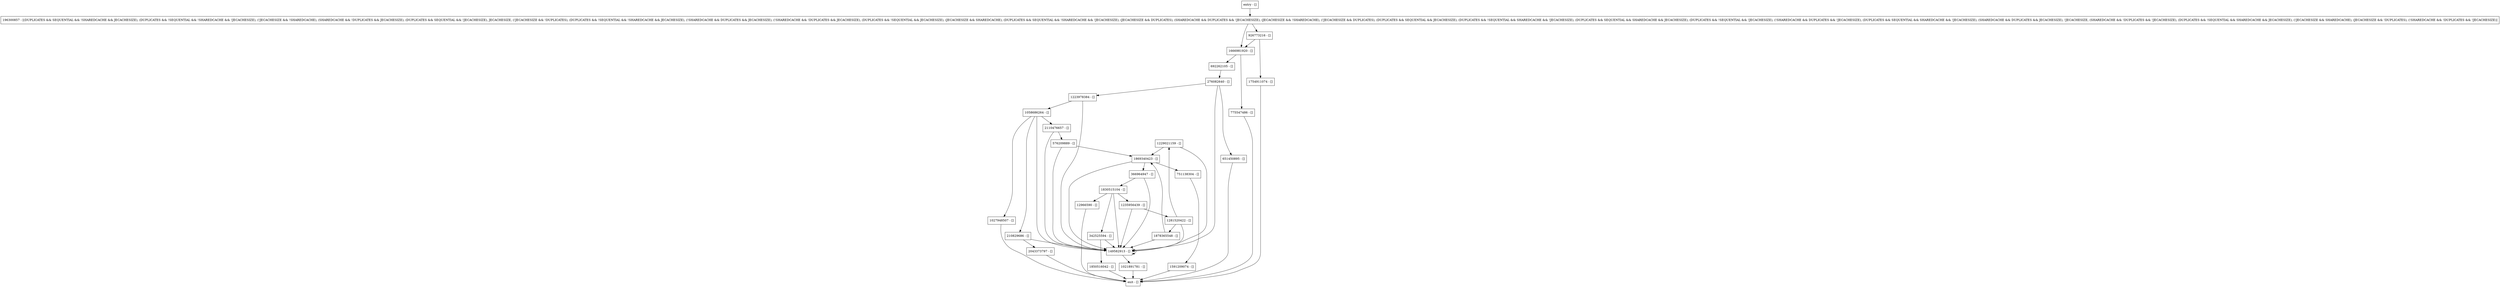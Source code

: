 digraph verifyPrimaryData {
node [shape=record];
1229021159 [label="1229021159 - []"];
1021891781 [label="1021891781 - []"];
1830515104 [label="1830515104 - []"];
1058686264 [label="1058686264 - []"];
2043373797 [label="2043373797 - []"];
2110476657 [label="2110476657 - []"];
1591209074 [label="1591209074 - []"];
1878365548 [label="1878365548 - []"];
1027948507 [label="1027948507 - []"];
1666981920 [label="1666981920 - []"];
1869340423 [label="1869340423 - []"];
1850516042 [label="1850516042 - []"];
196300857 [label="196300857 - [(DUPLICATES && SEQUENTIAL && !SHAREDCACHE && JECACHESIZE), (DUPLICATES && !SEQUENTIAL && !SHAREDCACHE && !JECACHESIZE), (!JECACHESIZE && !SHAREDCACHE), (SHAREDCACHE && !DUPLICATES && JECACHESIZE), (DUPLICATES && SEQUENTIAL && !JECACHESIZE), JECACHESIZE, (!JECACHESIZE && !DUPLICATES), (DUPLICATES && !SEQUENTIAL && !SHAREDCACHE && JECACHESIZE), (!SHAREDCACHE && DUPLICATES && JECACHESIZE), (!SHAREDCACHE && !DUPLICATES && JECACHESIZE), (DUPLICATES && !SEQUENTIAL && JECACHESIZE), (JECACHESIZE && SHAREDCACHE), (DUPLICATES && SEQUENTIAL && !SHAREDCACHE && !JECACHESIZE), (JECACHESIZE && DUPLICATES), (SHAREDCACHE && DUPLICATES && !JECACHESIZE), (JECACHESIZE && !SHAREDCACHE), (!JECACHESIZE && DUPLICATES), (DUPLICATES && SEQUENTIAL && JECACHESIZE), (DUPLICATES && !SEQUENTIAL && SHAREDCACHE && !JECACHESIZE), (DUPLICATES && SEQUENTIAL && SHAREDCACHE && JECACHESIZE), (DUPLICATES && !SEQUENTIAL && !JECACHESIZE), (!SHAREDCACHE && DUPLICATES && !JECACHESIZE), (DUPLICATES && SEQUENTIAL && SHAREDCACHE && !JECACHESIZE), (SHAREDCACHE && DUPLICATES && JECACHESIZE), !JECACHESIZE, (SHAREDCACHE && !DUPLICATES && !JECACHESIZE), (DUPLICATES && !SEQUENTIAL && SHAREDCACHE && JECACHESIZE), (!JECACHESIZE && SHAREDCACHE), (JECACHESIZE && !DUPLICATES), (!SHAREDCACHE && !DUPLICATES && !JECACHESIZE)]"];
1223978384 [label="1223978384 - []"];
751138304 [label="751138304 - []"];
576209889 [label="576209889 - []"];
366964947 [label="366964947 - []"];
926773216 [label="926773216 - []"];
342525594 [label="342525594 - []"];
775547486 [label="775547486 - []"];
210829686 [label="210829686 - []"];
651450895 [label="651450895 - []"];
1754911074 [label="1754911074 - []"];
entry [label="entry - []"];
exit [label="exit - []"];
12966590 [label="12966590 - []"];
149582913 [label="149582913 - []"];
1235956439 [label="1235956439 - []"];
692262105 [label="692262105 - []"];
1281520422 [label="1281520422 - []"];
276082640 [label="276082640 - []"];
entry;
exit;
1229021159 -> 1869340423;
1229021159 -> 149582913;
1021891781 -> exit;
1830515104 -> 12966590;
1830515104 -> 149582913;
1830515104 -> 342525594;
1830515104 -> 1235956439;
1058686264 -> 2110476657;
1058686264 -> 1027948507;
1058686264 -> 149582913;
1058686264 -> 210829686;
2043373797 -> exit;
2110476657 -> 149582913;
2110476657 -> 576209889;
1591209074 -> exit;
1878365548 -> 1869340423;
1878365548 -> 149582913;
1027948507 -> exit;
1666981920 -> 775547486;
1666981920 -> 692262105;
1869340423 -> 149582913;
1869340423 -> 751138304;
1869340423 -> 366964947;
1850516042 -> exit;
196300857 -> 926773216;
196300857 -> 1666981920;
1223978384 -> 149582913;
1223978384 -> 1058686264;
751138304 -> 1591209074;
576209889 -> 1869340423;
576209889 -> 149582913;
366964947 -> 149582913;
366964947 -> 1830515104;
926773216 -> 1666981920;
926773216 -> 1754911074;
342525594 -> 149582913;
342525594 -> 1850516042;
775547486 -> exit;
210829686 -> 149582913;
210829686 -> 2043373797;
651450895 -> exit;
1754911074 -> exit;
entry -> 196300857;
12966590 -> exit;
149582913 -> 149582913;
149582913 -> 1021891781;
1235956439 -> 149582913;
1235956439 -> 1281520422;
692262105 -> 276082640;
1281520422 -> 1878365548;
1281520422 -> 1229021159;
1281520422 -> 149582913;
276082640 -> 149582913;
276082640 -> 651450895;
276082640 -> 1223978384;
}
